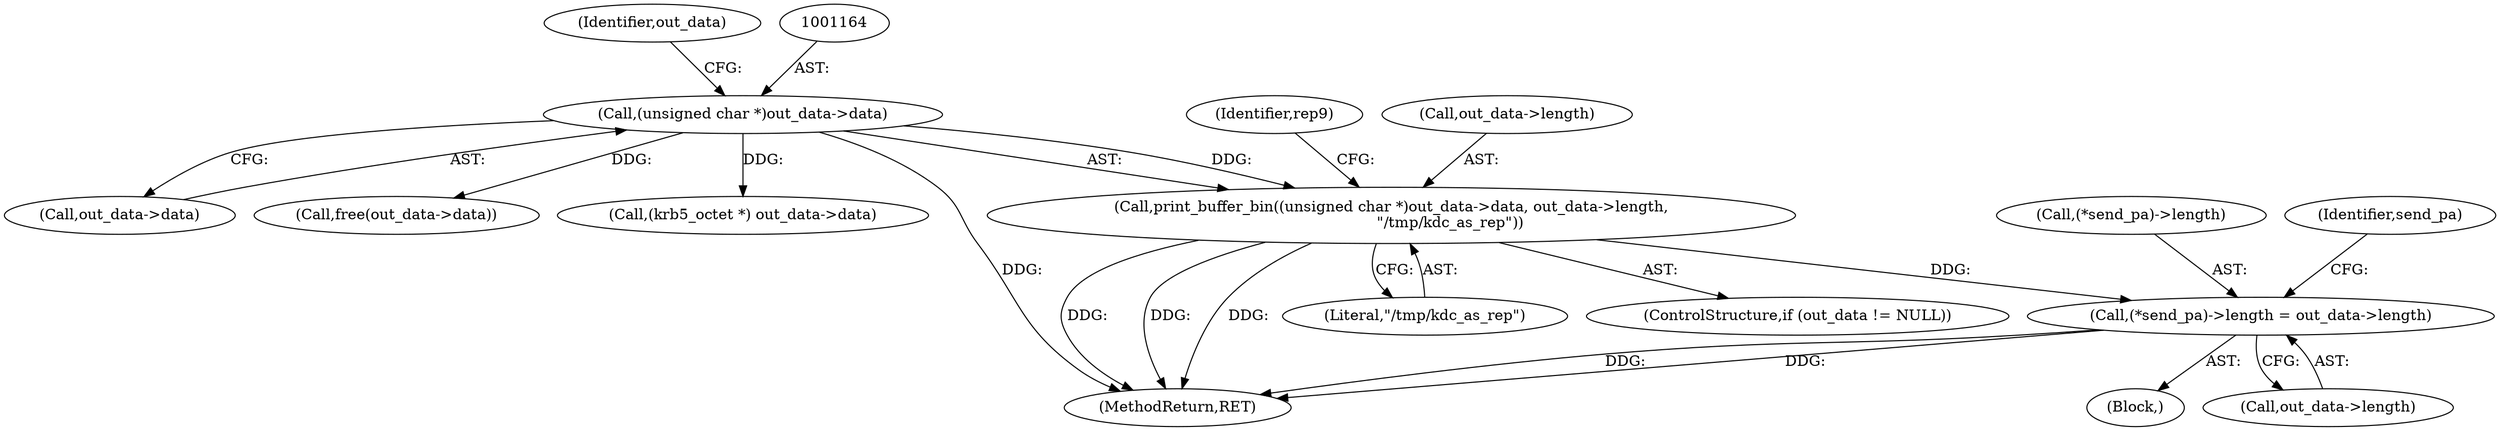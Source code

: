 digraph "0_krb5_db64ca25d661a47b996b4e2645998b5d7f0eb52c@pointer" {
"1001320" [label="(Call,(*send_pa)->length = out_data->length)"];
"1001162" [label="(Call,print_buffer_bin((unsigned char *)out_data->data, out_data->length,\n                         \"/tmp/kdc_as_rep\"))"];
"1001163" [label="(Call,(unsigned char *)out_data->data)"];
"1000122" [label="(Block,)"];
"1001165" [label="(Call,out_data->data)"];
"1001162" [label="(Call,print_buffer_bin((unsigned char *)out_data->data, out_data->length,\n                         \"/tmp/kdc_as_rep\"))"];
"1001321" [label="(Call,(*send_pa)->length)"];
"1001280" [label="(Call,free(out_data->data))"];
"1001169" [label="(Identifier,out_data)"];
"1001176" [label="(Identifier,rep9)"];
"1001168" [label="(Call,out_data->length)"];
"1001320" [label="(Call,(*send_pa)->length = out_data->length)"];
"1001325" [label="(Call,out_data->length)"];
"1001171" [label="(Literal,\"/tmp/kdc_as_rep\")"];
"1001331" [label="(Identifier,send_pa)"];
"1001158" [label="(ControlStructure,if (out_data != NULL))"];
"1001333" [label="(Call,(krb5_octet *) out_data->data)"];
"1001409" [label="(MethodReturn,RET)"];
"1001163" [label="(Call,(unsigned char *)out_data->data)"];
"1001320" -> "1000122"  [label="AST: "];
"1001320" -> "1001325"  [label="CFG: "];
"1001321" -> "1001320"  [label="AST: "];
"1001325" -> "1001320"  [label="AST: "];
"1001331" -> "1001320"  [label="CFG: "];
"1001320" -> "1001409"  [label="DDG: "];
"1001320" -> "1001409"  [label="DDG: "];
"1001162" -> "1001320"  [label="DDG: "];
"1001162" -> "1001158"  [label="AST: "];
"1001162" -> "1001171"  [label="CFG: "];
"1001163" -> "1001162"  [label="AST: "];
"1001168" -> "1001162"  [label="AST: "];
"1001171" -> "1001162"  [label="AST: "];
"1001176" -> "1001162"  [label="CFG: "];
"1001162" -> "1001409"  [label="DDG: "];
"1001162" -> "1001409"  [label="DDG: "];
"1001162" -> "1001409"  [label="DDG: "];
"1001163" -> "1001162"  [label="DDG: "];
"1001163" -> "1001165"  [label="CFG: "];
"1001164" -> "1001163"  [label="AST: "];
"1001165" -> "1001163"  [label="AST: "];
"1001169" -> "1001163"  [label="CFG: "];
"1001163" -> "1001409"  [label="DDG: "];
"1001163" -> "1001280"  [label="DDG: "];
"1001163" -> "1001333"  [label="DDG: "];
}
